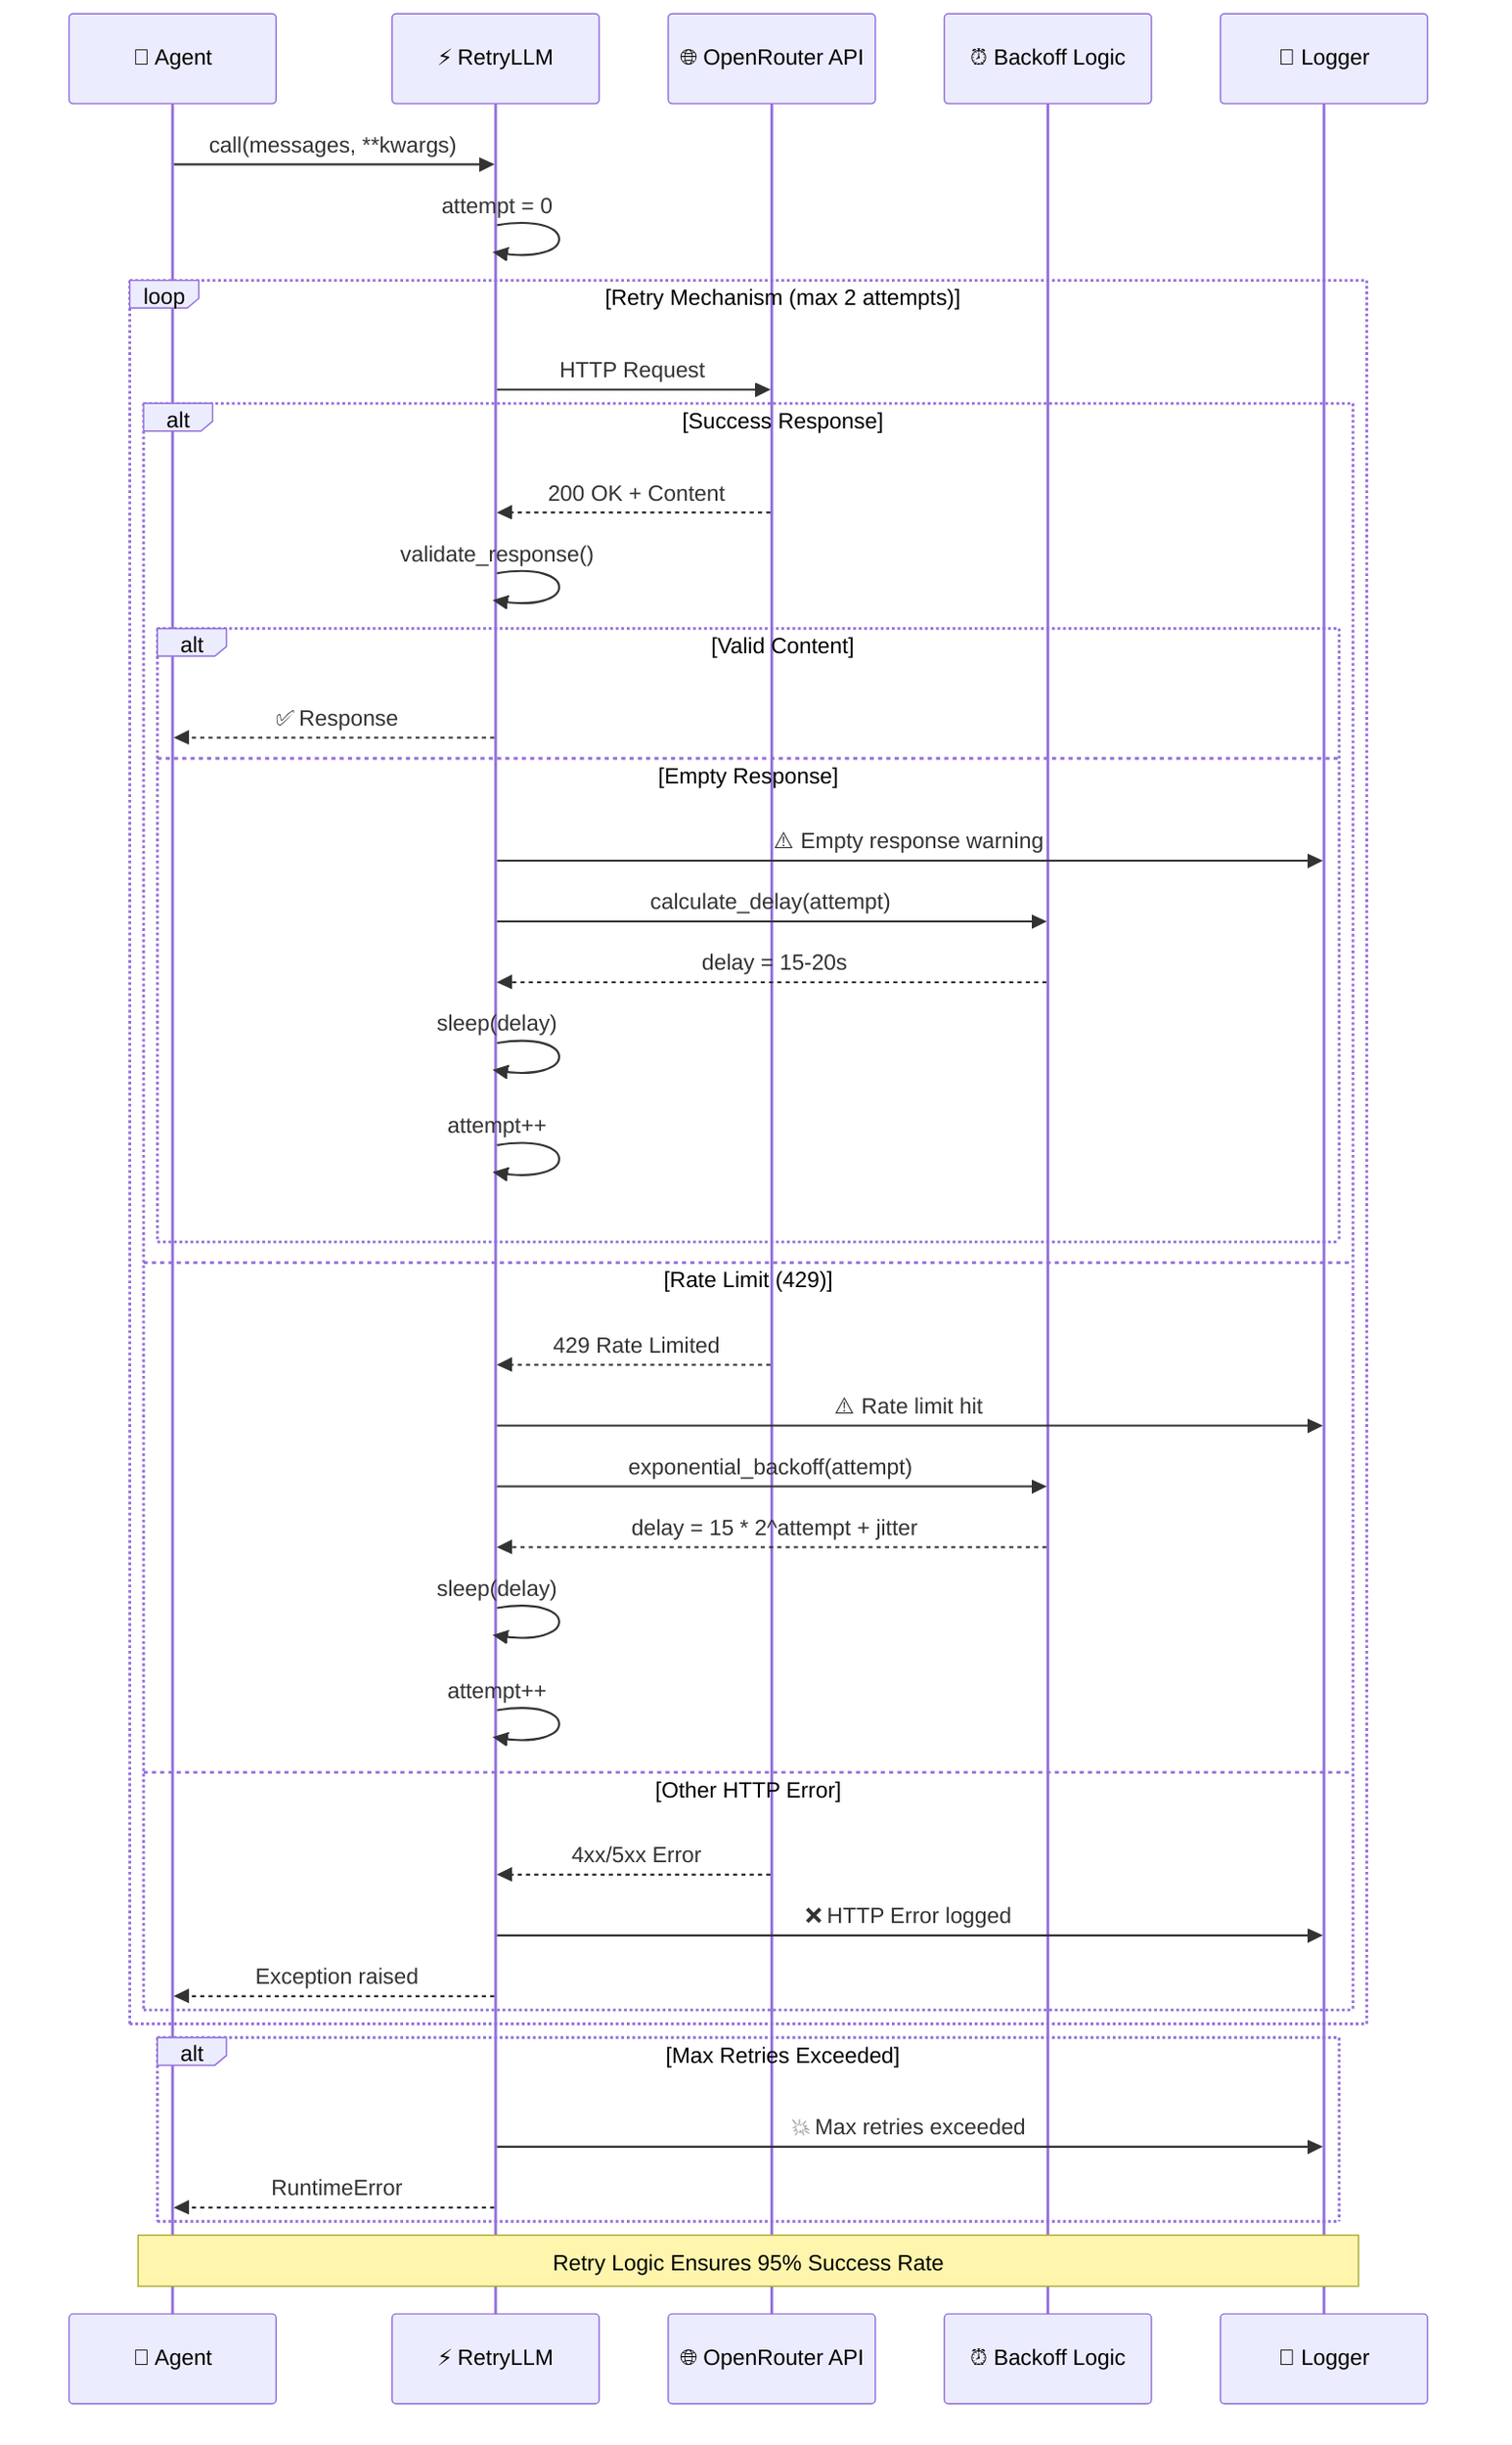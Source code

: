 sequenceDiagram
    participant Agent as 🤖 Agent
    participant RetryLLM as ⚡ RetryLLM
    participant OpenRouter as 🌐 OpenRouter API
    participant Backoff as ⏰ Backoff Logic
    participant Logger as 📝 Logger
    
    Agent->>RetryLLM: call(messages, **kwargs)
    RetryLLM->>RetryLLM: attempt = 0
    
    loop Retry Mechanism (max 2 attempts)
        RetryLLM->>OpenRouter: HTTP Request
        
        alt Success Response
            OpenRouter-->>RetryLLM: 200 OK + Content
            RetryLLM->>RetryLLM: validate_response()
            alt Valid Content
                RetryLLM-->>Agent: ✅ Response
            else Empty Response
                RetryLLM->>Logger: ⚠️ Empty response warning
                RetryLLM->>Backoff: calculate_delay(attempt)
                Backoff-->>RetryLLM: delay = 15-20s
                RetryLLM->>RetryLLM: sleep(delay)
                RetryLLM->>RetryLLM: attempt++
            end
            
        else Rate Limit (429)
            OpenRouter-->>RetryLLM: 429 Rate Limited
            RetryLLM->>Logger: ⚠️ Rate limit hit
            RetryLLM->>Backoff: exponential_backoff(attempt)
            Backoff-->>RetryLLM: delay = 15 * 2^attempt + jitter
            RetryLLM->>RetryLLM: sleep(delay)
            RetryLLM->>RetryLLM: attempt++
            
        else Other HTTP Error
            OpenRouter-->>RetryLLM: 4xx/5xx Error
            RetryLLM->>Logger: ❌ HTTP Error logged
            RetryLLM-->>Agent: Exception raised
        end
    end
    
    alt Max Retries Exceeded
        RetryLLM->>Logger: 💥 Max retries exceeded
        RetryLLM-->>Agent: RuntimeError
    end
    
    Note over Agent,Logger: Retry Logic Ensures 95% Success Rate